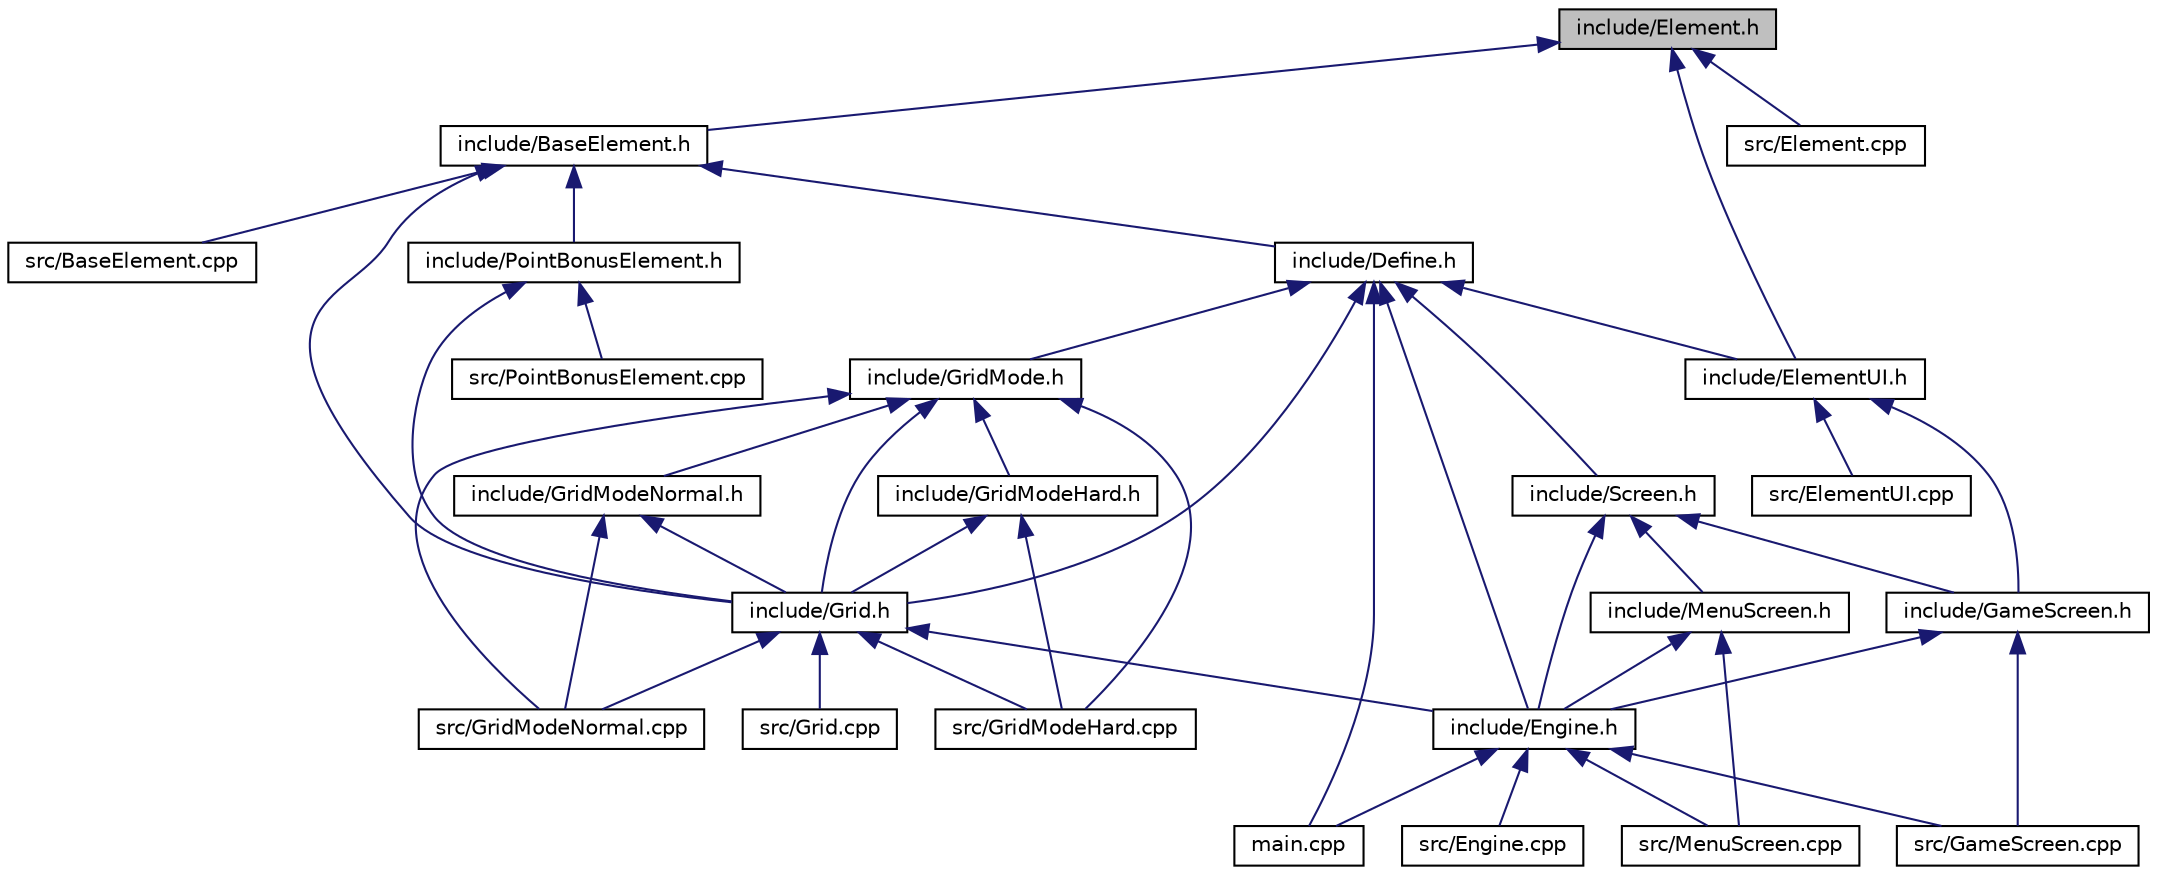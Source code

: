 digraph G
{
  edge [fontname="Helvetica",fontsize="10",labelfontname="Helvetica",labelfontsize="10"];
  node [fontname="Helvetica",fontsize="10",shape=record];
  Node1 [label="include/Element.h",height=0.2,width=0.4,color="black", fillcolor="grey75", style="filled" fontcolor="black"];
  Node1 -> Node2 [dir="back",color="midnightblue",fontsize="10",style="solid"];
  Node2 [label="include/BaseElement.h",height=0.2,width=0.4,color="black", fillcolor="white", style="filled",URL="$_base_element_8h.html"];
  Node2 -> Node3 [dir="back",color="midnightblue",fontsize="10",style="solid"];
  Node3 [label="include/Define.h",height=0.2,width=0.4,color="black", fillcolor="white", style="filled",URL="$_define_8h.html"];
  Node3 -> Node4 [dir="back",color="midnightblue",fontsize="10",style="solid"];
  Node4 [label="include/ElementUI.h",height=0.2,width=0.4,color="black", fillcolor="white", style="filled",URL="$_element_u_i_8h.html"];
  Node4 -> Node5 [dir="back",color="midnightblue",fontsize="10",style="solid"];
  Node5 [label="include/GameScreen.h",height=0.2,width=0.4,color="black", fillcolor="white", style="filled",URL="$_game_screen_8h.html"];
  Node5 -> Node6 [dir="back",color="midnightblue",fontsize="10",style="solid"];
  Node6 [label="include/Engine.h",height=0.2,width=0.4,color="black", fillcolor="white", style="filled",URL="$_engine_8h.html"];
  Node6 -> Node7 [dir="back",color="midnightblue",fontsize="10",style="solid"];
  Node7 [label="main.cpp",height=0.2,width=0.4,color="black", fillcolor="white", style="filled",URL="$main_8cpp.html"];
  Node6 -> Node8 [dir="back",color="midnightblue",fontsize="10",style="solid"];
  Node8 [label="src/Engine.cpp",height=0.2,width=0.4,color="black", fillcolor="white", style="filled",URL="$_engine_8cpp.html"];
  Node6 -> Node9 [dir="back",color="midnightblue",fontsize="10",style="solid"];
  Node9 [label="src/GameScreen.cpp",height=0.2,width=0.4,color="black", fillcolor="white", style="filled",URL="$_game_screen_8cpp.html"];
  Node6 -> Node10 [dir="back",color="midnightblue",fontsize="10",style="solid"];
  Node10 [label="src/MenuScreen.cpp",height=0.2,width=0.4,color="black", fillcolor="white", style="filled",URL="$_menu_screen_8cpp.html"];
  Node5 -> Node9 [dir="back",color="midnightblue",fontsize="10",style="solid"];
  Node4 -> Node11 [dir="back",color="midnightblue",fontsize="10",style="solid"];
  Node11 [label="src/ElementUI.cpp",height=0.2,width=0.4,color="black", fillcolor="white", style="filled",URL="$_element_u_i_8cpp.html"];
  Node3 -> Node12 [dir="back",color="midnightblue",fontsize="10",style="solid"];
  Node12 [label="include/Grid.h",height=0.2,width=0.4,color="black", fillcolor="white", style="filled",URL="$_grid_8h.html"];
  Node12 -> Node6 [dir="back",color="midnightblue",fontsize="10",style="solid"];
  Node12 -> Node13 [dir="back",color="midnightblue",fontsize="10",style="solid"];
  Node13 [label="src/Grid.cpp",height=0.2,width=0.4,color="black", fillcolor="white", style="filled",URL="$_grid_8cpp.html"];
  Node12 -> Node14 [dir="back",color="midnightblue",fontsize="10",style="solid"];
  Node14 [label="src/GridModeHard.cpp",height=0.2,width=0.4,color="black", fillcolor="white", style="filled",URL="$_grid_mode_hard_8cpp.html"];
  Node12 -> Node15 [dir="back",color="midnightblue",fontsize="10",style="solid"];
  Node15 [label="src/GridModeNormal.cpp",height=0.2,width=0.4,color="black", fillcolor="white", style="filled",URL="$_grid_mode_normal_8cpp.html"];
  Node3 -> Node16 [dir="back",color="midnightblue",fontsize="10",style="solid"];
  Node16 [label="include/GridMode.h",height=0.2,width=0.4,color="black", fillcolor="white", style="filled",URL="$_grid_mode_8h.html"];
  Node16 -> Node12 [dir="back",color="midnightblue",fontsize="10",style="solid"];
  Node16 -> Node17 [dir="back",color="midnightblue",fontsize="10",style="solid"];
  Node17 [label="include/GridModeNormal.h",height=0.2,width=0.4,color="black", fillcolor="white", style="filled",URL="$_grid_mode_normal_8h.html"];
  Node17 -> Node12 [dir="back",color="midnightblue",fontsize="10",style="solid"];
  Node17 -> Node15 [dir="back",color="midnightblue",fontsize="10",style="solid"];
  Node16 -> Node18 [dir="back",color="midnightblue",fontsize="10",style="solid"];
  Node18 [label="include/GridModeHard.h",height=0.2,width=0.4,color="black", fillcolor="white", style="filled",URL="$_grid_mode_hard_8h.html"];
  Node18 -> Node12 [dir="back",color="midnightblue",fontsize="10",style="solid"];
  Node18 -> Node14 [dir="back",color="midnightblue",fontsize="10",style="solid"];
  Node16 -> Node14 [dir="back",color="midnightblue",fontsize="10",style="solid"];
  Node16 -> Node15 [dir="back",color="midnightblue",fontsize="10",style="solid"];
  Node3 -> Node19 [dir="back",color="midnightblue",fontsize="10",style="solid"];
  Node19 [label="include/Screen.h",height=0.2,width=0.4,color="black", fillcolor="white", style="filled",URL="$_screen_8h.html"];
  Node19 -> Node6 [dir="back",color="midnightblue",fontsize="10",style="solid"];
  Node19 -> Node20 [dir="back",color="midnightblue",fontsize="10",style="solid"];
  Node20 [label="include/MenuScreen.h",height=0.2,width=0.4,color="black", fillcolor="white", style="filled",URL="$_menu_screen_8h.html"];
  Node20 -> Node6 [dir="back",color="midnightblue",fontsize="10",style="solid"];
  Node20 -> Node10 [dir="back",color="midnightblue",fontsize="10",style="solid"];
  Node19 -> Node5 [dir="back",color="midnightblue",fontsize="10",style="solid"];
  Node3 -> Node6 [dir="back",color="midnightblue",fontsize="10",style="solid"];
  Node3 -> Node7 [dir="back",color="midnightblue",fontsize="10",style="solid"];
  Node2 -> Node12 [dir="back",color="midnightblue",fontsize="10",style="solid"];
  Node2 -> Node21 [dir="back",color="midnightblue",fontsize="10",style="solid"];
  Node21 [label="include/PointBonusElement.h",height=0.2,width=0.4,color="black", fillcolor="white", style="filled",URL="$_point_bonus_element_8h.html"];
  Node21 -> Node12 [dir="back",color="midnightblue",fontsize="10",style="solid"];
  Node21 -> Node22 [dir="back",color="midnightblue",fontsize="10",style="solid"];
  Node22 [label="src/PointBonusElement.cpp",height=0.2,width=0.4,color="black", fillcolor="white", style="filled",URL="$_point_bonus_element_8cpp.html"];
  Node2 -> Node23 [dir="back",color="midnightblue",fontsize="10",style="solid"];
  Node23 [label="src/BaseElement.cpp",height=0.2,width=0.4,color="black", fillcolor="white", style="filled",URL="$_base_element_8cpp.html"];
  Node1 -> Node4 [dir="back",color="midnightblue",fontsize="10",style="solid"];
  Node1 -> Node24 [dir="back",color="midnightblue",fontsize="10",style="solid"];
  Node24 [label="src/Element.cpp",height=0.2,width=0.4,color="black", fillcolor="white", style="filled",URL="$_element_8cpp.html"];
}
